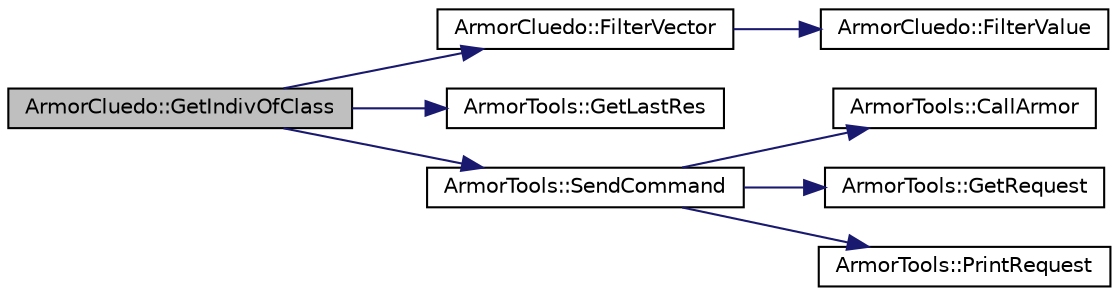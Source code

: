 digraph "ArmorCluedo::GetIndivOfClass"
{
 // LATEX_PDF_SIZE
  edge [fontname="Helvetica",fontsize="10",labelfontname="Helvetica",labelfontsize="10"];
  node [fontname="Helvetica",fontsize="10",shape=record];
  rankdir="LR";
  Node1 [label="ArmorCluedo::GetIndivOfClass",height=0.2,width=0.4,color="black", fillcolor="grey75", style="filled", fontcolor="black",tooltip="find the individuals belonging to a class"];
  Node1 -> Node2 [color="midnightblue",fontsize="10",style="solid",fontname="Helvetica"];
  Node2 [label="ArmorCluedo::FilterVector",height=0.2,width=0.4,color="black", fillcolor="white", style="filled",URL="$a00170_a76a60417cfc01397a6db462904139873.html#a76a60417cfc01397a6db462904139873",tooltip="filter all the strings inside the array"];
  Node2 -> Node3 [color="midnightblue",fontsize="10",style="solid",fontname="Helvetica"];
  Node3 [label="ArmorCluedo::FilterValue",height=0.2,width=0.4,color="black", fillcolor="white", style="filled",URL="$a00170_a6f824ec2cf4759952145f7f1d11e516c.html#a6f824ec2cf4759952145f7f1d11e516c",tooltip="rewrite a string like '<uri#value>' into 'value'"];
  Node1 -> Node4 [color="midnightblue",fontsize="10",style="solid",fontname="Helvetica"];
  Node4 [label="ArmorTools::GetLastRes",height=0.2,width=0.4,color="black", fillcolor="white", style="filled",URL="$a00174_a34d27d93c2faec3d3de3ba24d08f436b.html#a34d27d93c2faec3d3de3ba24d08f436b",tooltip="get a reference to the last response"];
  Node1 -> Node5 [color="midnightblue",fontsize="10",style="solid",fontname="Helvetica"];
  Node5 [label="ArmorTools::SendCommand",height=0.2,width=0.4,color="black", fillcolor="white", style="filled",URL="$a00174_a6033ed90283ec6c78a2bc2b0106d0461.html#a6033ed90283ec6c78a2bc2b0106d0461",tooltip="fill in a command and send it to aRMOR"];
  Node5 -> Node6 [color="midnightblue",fontsize="10",style="solid",fontname="Helvetica"];
  Node6 [label="ArmorTools::CallArmor",height=0.2,width=0.4,color="black", fillcolor="white", style="filled",URL="$a00174_aac98d4f9b2ce2cbefba61684d1f505bf.html#aac98d4f9b2ce2cbefba61684d1f505bf",tooltip="send a command to the aRMOR service."];
  Node5 -> Node7 [color="midnightblue",fontsize="10",style="solid",fontname="Helvetica"];
  Node7 [label="ArmorTools::GetRequest",height=0.2,width=0.4,color="black", fillcolor="white", style="filled",URL="$a00174_a76e1517409d261c03ce712a4a5e4a093.html#a76e1517409d261c03ce712a4a5e4a093",tooltip="quick generation of an aRMOR request"];
  Node5 -> Node8 [color="midnightblue",fontsize="10",style="solid",fontname="Helvetica"];
  Node8 [label="ArmorTools::PrintRequest",height=0.2,width=0.4,color="black", fillcolor="white", style="filled",URL="$a00174_a451163e1278ec49f4d214b33111d166d.html#a451163e1278ec49f4d214b33111d166d",tooltip="print a request to the screen."];
}
